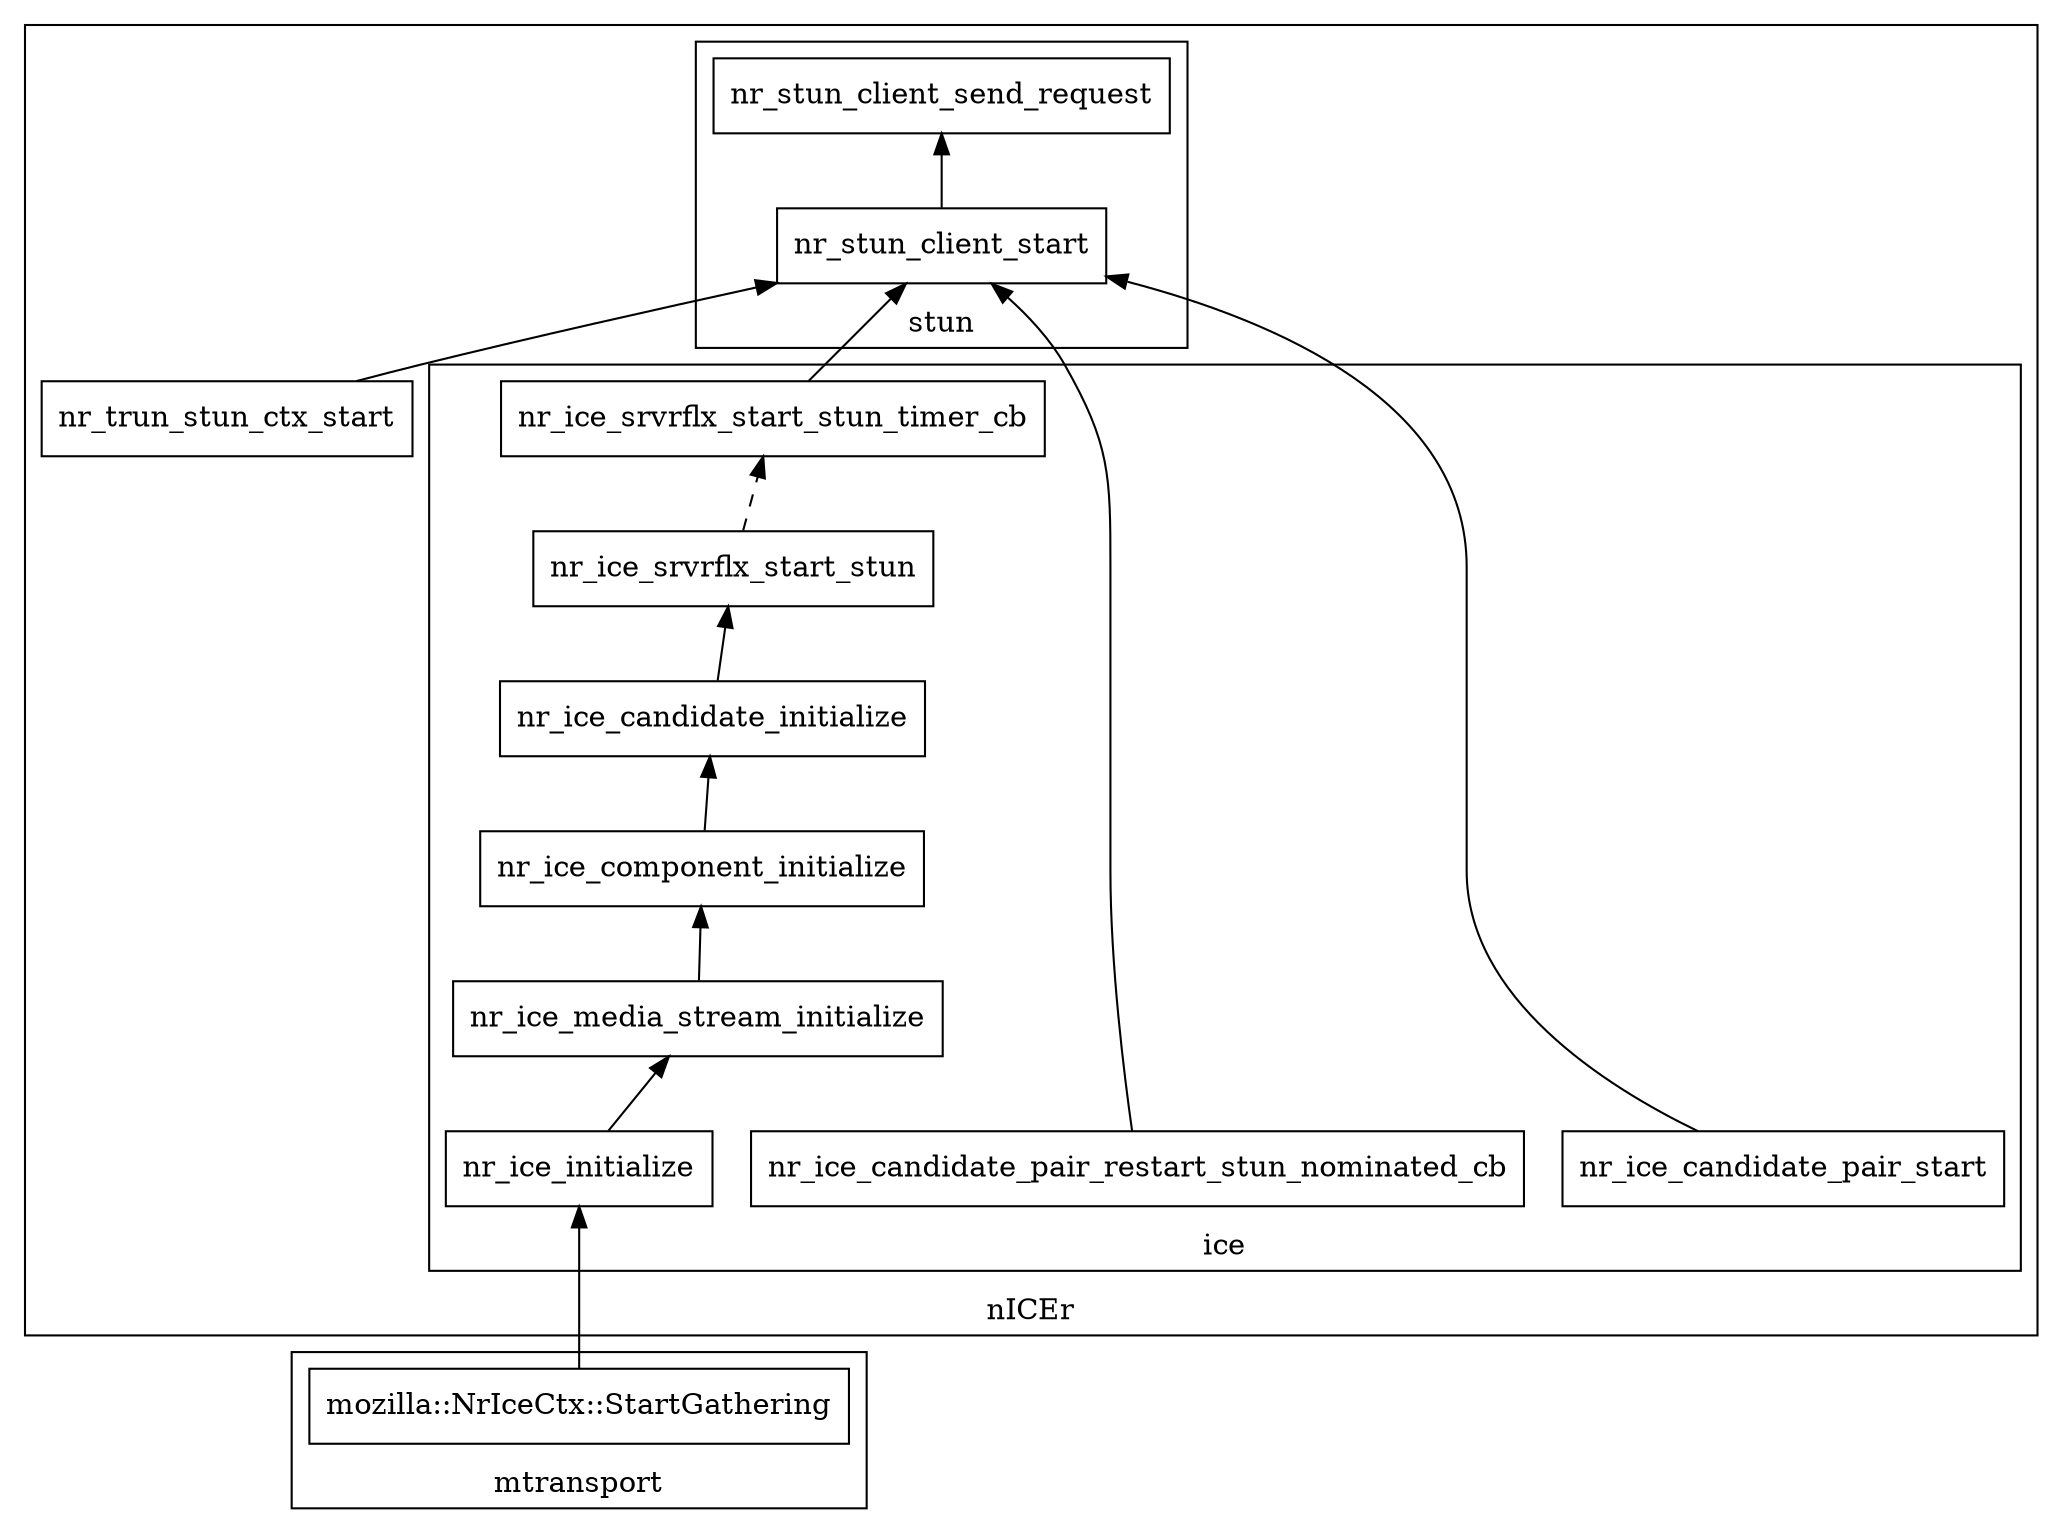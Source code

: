digraph G {
  rankdir=BT
  node[shape=box]

  subgraph cluster_1 {
    label="mtransport";
    mozNrIceCtxStartGathering[label="mozilla::NrIceCtx::StartGathering"];
  }

  subgraph cluster_2 {
    label="nICEr"
    subgraph cluster_2_ice {
      label="ice"
      nr_ice_initialize;
      nr_ice_media_stream_initialize;
      nr_ice_component_initialize;
      nr_ice_candidate_initialize;
      nr_ice_srvrflx_start_stun;
      nr_ice_srvrflx_start_stun_timer_cb;
      nr_ice_candidate_pair_restart_stun_nominated_cb;
      nr_ice_candidate_pair_start;
    }

    subgraph cluster_2_stun {
      label="stun"
      nr_stun_client_start;
      nr_stun_client_send_request;
    }

    nr_trun_stun_ctx_start;
  }
  
  mozNrIceCtxStartGathering ->
  nr_ice_initialize ->
  nr_ice_media_stream_initialize ->
  nr_ice_component_initialize ->
  nr_ice_candidate_initialize ->
  nr_ice_srvrflx_start_stun;
  nr_ice_srvrflx_start_stun -> nr_ice_srvrflx_start_stun_timer_cb[style=dashed];
  nr_ice_srvrflx_start_stun_timer_cb ->
  nr_stun_client_start ->
  nr_stun_client_send_request;

  nr_ice_candidate_pair_start ->
  nr_stun_client_start;

  nr_ice_candidate_pair_restart_stun_nominated_cb ->
  nr_stun_client_start;

  nr_trun_stun_ctx_start ->
  nr_stun_client_start;
}